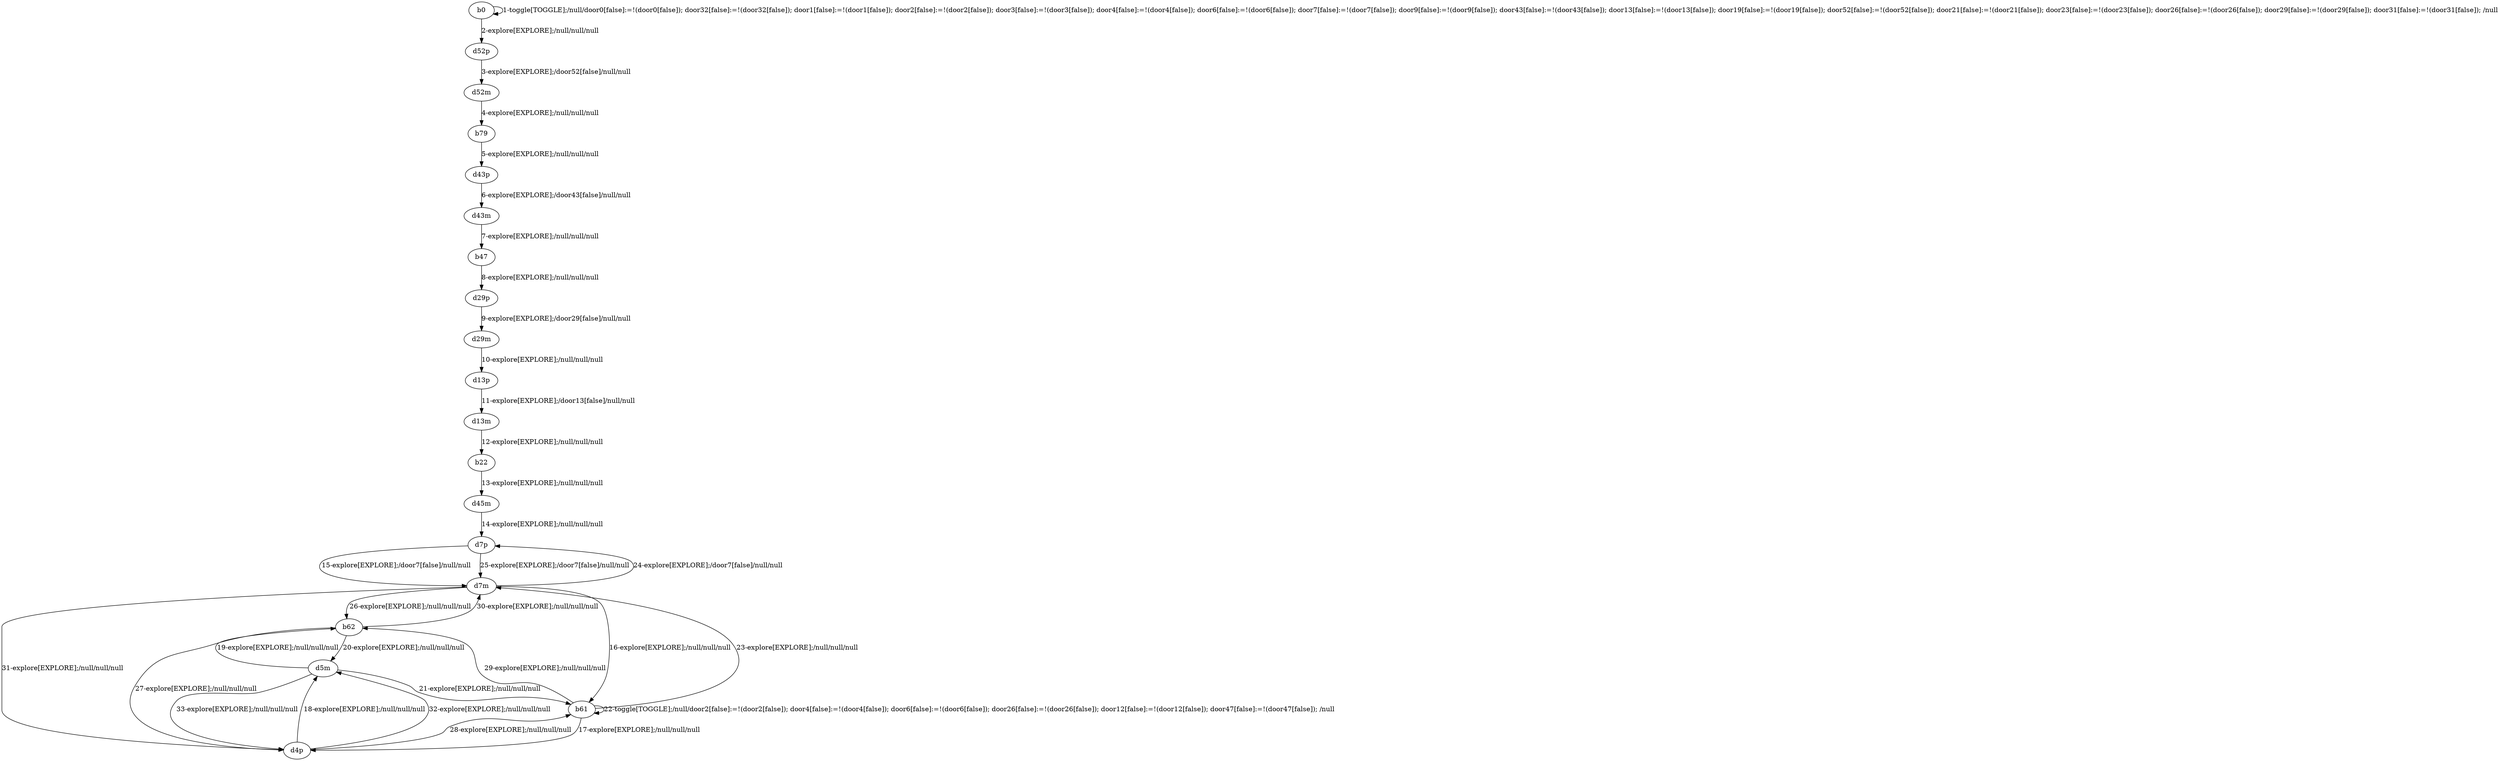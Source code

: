 # Total number of goals covered by this test: 6
# b62 --> d7m
# b61 --> b62
# d4p --> b61
# d5m --> b62
# b62 --> d4p
# d7m --> b62

digraph g {
"b0" -> "b0" [label = "1-toggle[TOGGLE];/null/door0[false]:=!(door0[false]); door32[false]:=!(door32[false]); door1[false]:=!(door1[false]); door2[false]:=!(door2[false]); door3[false]:=!(door3[false]); door4[false]:=!(door4[false]); door6[false]:=!(door6[false]); door7[false]:=!(door7[false]); door9[false]:=!(door9[false]); door43[false]:=!(door43[false]); door13[false]:=!(door13[false]); door19[false]:=!(door19[false]); door52[false]:=!(door52[false]); door21[false]:=!(door21[false]); door23[false]:=!(door23[false]); door26[false]:=!(door26[false]); door29[false]:=!(door29[false]); door31[false]:=!(door31[false]); /null"];
"b0" -> "d52p" [label = "2-explore[EXPLORE];/null/null/null"];
"d52p" -> "d52m" [label = "3-explore[EXPLORE];/door52[false]/null/null"];
"d52m" -> "b79" [label = "4-explore[EXPLORE];/null/null/null"];
"b79" -> "d43p" [label = "5-explore[EXPLORE];/null/null/null"];
"d43p" -> "d43m" [label = "6-explore[EXPLORE];/door43[false]/null/null"];
"d43m" -> "b47" [label = "7-explore[EXPLORE];/null/null/null"];
"b47" -> "d29p" [label = "8-explore[EXPLORE];/null/null/null"];
"d29p" -> "d29m" [label = "9-explore[EXPLORE];/door29[false]/null/null"];
"d29m" -> "d13p" [label = "10-explore[EXPLORE];/null/null/null"];
"d13p" -> "d13m" [label = "11-explore[EXPLORE];/door13[false]/null/null"];
"d13m" -> "b22" [label = "12-explore[EXPLORE];/null/null/null"];
"b22" -> "d45m" [label = "13-explore[EXPLORE];/null/null/null"];
"d45m" -> "d7p" [label = "14-explore[EXPLORE];/null/null/null"];
"d7p" -> "d7m" [label = "15-explore[EXPLORE];/door7[false]/null/null"];
"d7m" -> "b61" [label = "16-explore[EXPLORE];/null/null/null"];
"b61" -> "d4p" [label = "17-explore[EXPLORE];/null/null/null"];
"d4p" -> "d5m" [label = "18-explore[EXPLORE];/null/null/null"];
"d5m" -> "b62" [label = "19-explore[EXPLORE];/null/null/null"];
"b62" -> "d5m" [label = "20-explore[EXPLORE];/null/null/null"];
"d5m" -> "b61" [label = "21-explore[EXPLORE];/null/null/null"];
"b61" -> "b61" [label = "22-toggle[TOGGLE];/null/door2[false]:=!(door2[false]); door4[false]:=!(door4[false]); door6[false]:=!(door6[false]); door26[false]:=!(door26[false]); door12[false]:=!(door12[false]); door47[false]:=!(door47[false]); /null"];
"b61" -> "d7m" [label = "23-explore[EXPLORE];/null/null/null"];
"d7m" -> "d7p" [label = "24-explore[EXPLORE];/door7[false]/null/null"];
"d7p" -> "d7m" [label = "25-explore[EXPLORE];/door7[false]/null/null"];
"d7m" -> "b62" [label = "26-explore[EXPLORE];/null/null/null"];
"b62" -> "d4p" [label = "27-explore[EXPLORE];/null/null/null"];
"d4p" -> "b61" [label = "28-explore[EXPLORE];/null/null/null"];
"b61" -> "b62" [label = "29-explore[EXPLORE];/null/null/null"];
"b62" -> "d7m" [label = "30-explore[EXPLORE];/null/null/null"];
"d7m" -> "d4p" [label = "31-explore[EXPLORE];/null/null/null"];
"d4p" -> "d5m" [label = "32-explore[EXPLORE];/null/null/null"];
"d5m" -> "d4p" [label = "33-explore[EXPLORE];/null/null/null"];
}